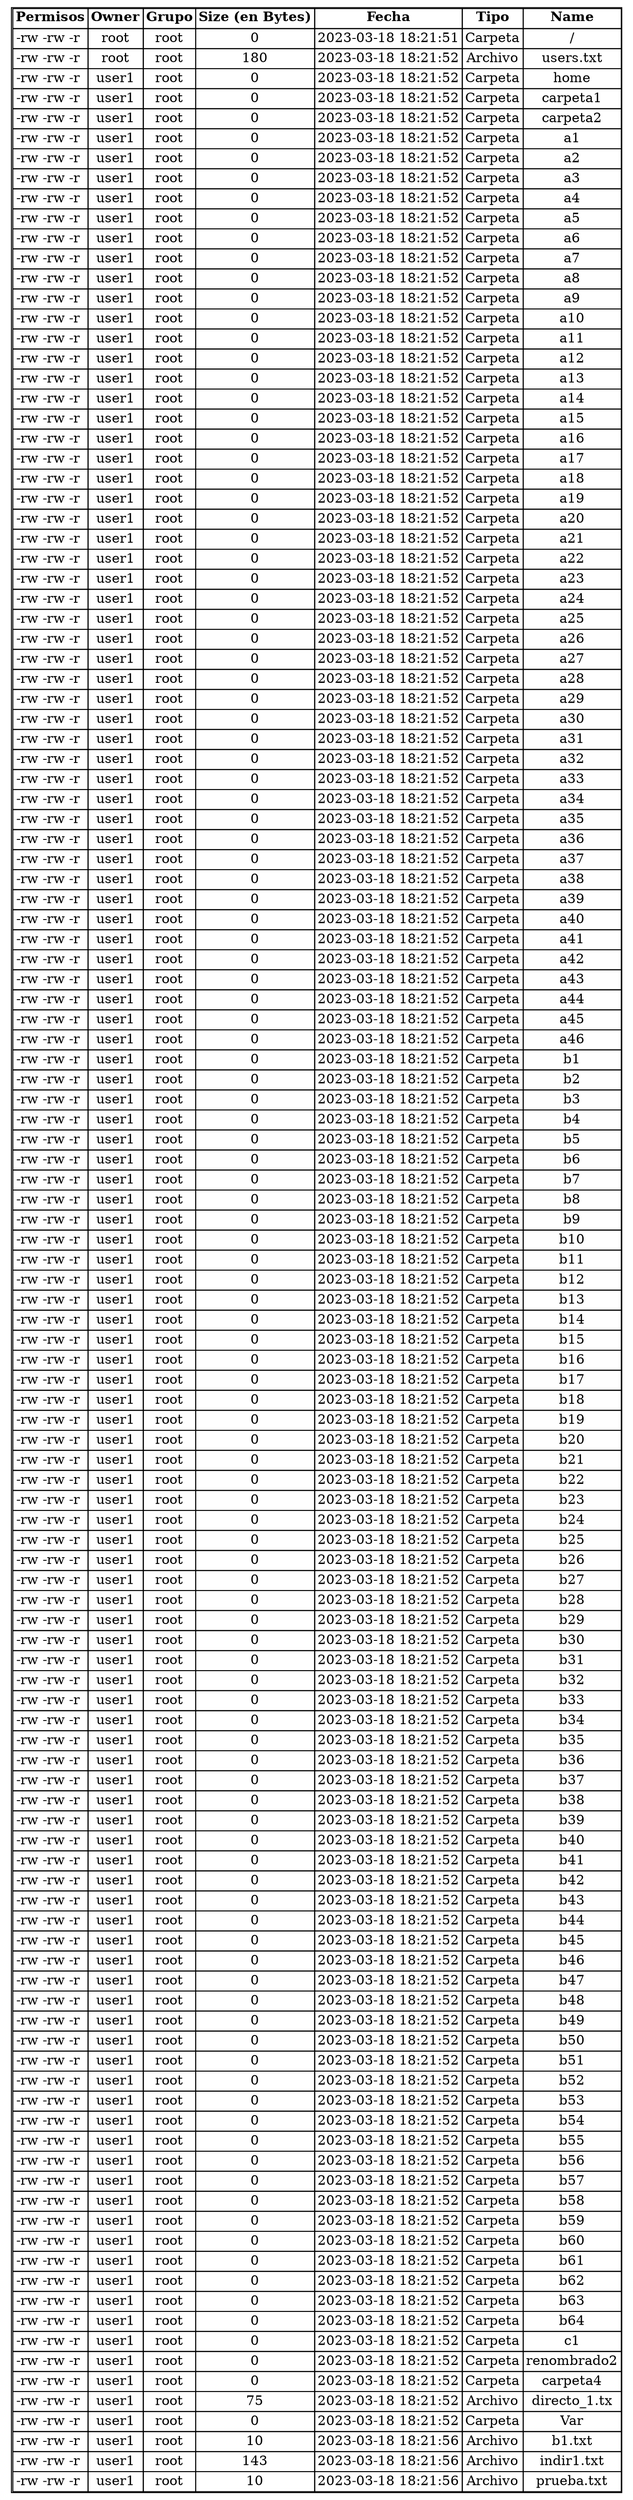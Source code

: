 digraph G {
node[shape=none]
start[label=<<table CELLSPACING="0">
<tr>
<td><b>Permisos</b></td>
<td><b>Owner</b></td>
<td><b>Grupo</b></td>
<td><b>Size (en Bytes)</b></td>
<td><b>Fecha</b></td>
<td><b>Tipo</b></td>
<td><b>Name</b></td>
</tr>
<tr>
<td>-rw -rw -r </td>
<td>root</td>
<td>root</td>
<td>0</td>
<td>2023-03-18 18:21:51</td>
<td>Carpeta</td>
<td>/</td>
</tr>
<tr>
<td>-rw -rw -r </td>
<td>root</td>
<td>root</td>
<td>180</td>
<td>2023-03-18 18:21:52</td>
<td>Archivo</td>
<td>users.txt</td>
</tr><tr>
<td>-rw -rw -r </td>
<td>user1</td>
<td>root</td>
<td>0</td>
<td>2023-03-18 18:21:52</td>
<td>Carpeta</td>
<td>home</td>
</tr>
<tr>
<td>-rw -rw -r </td>
<td>user1</td>
<td>root</td>
<td>0</td>
<td>2023-03-18 18:21:52</td>
<td>Carpeta</td>
<td>carpeta1</td>
</tr>
<tr>
<td>-rw -rw -r </td>
<td>user1</td>
<td>root</td>
<td>0</td>
<td>2023-03-18 18:21:52</td>
<td>Carpeta</td>
<td>carpeta2</td>
</tr>
<tr>
<td>-rw -rw -r </td>
<td>user1</td>
<td>root</td>
<td>0</td>
<td>2023-03-18 18:21:52</td>
<td>Carpeta</td>
<td>a1</td>
</tr>
<tr>
<td>-rw -rw -r </td>
<td>user1</td>
<td>root</td>
<td>0</td>
<td>2023-03-18 18:21:52</td>
<td>Carpeta</td>
<td>a2</td>
</tr>
<tr>
<td>-rw -rw -r </td>
<td>user1</td>
<td>root</td>
<td>0</td>
<td>2023-03-18 18:21:52</td>
<td>Carpeta</td>
<td>a3</td>
</tr>
<tr>
<td>-rw -rw -r </td>
<td>user1</td>
<td>root</td>
<td>0</td>
<td>2023-03-18 18:21:52</td>
<td>Carpeta</td>
<td>a4</td>
</tr>
<tr>
<td>-rw -rw -r </td>
<td>user1</td>
<td>root</td>
<td>0</td>
<td>2023-03-18 18:21:52</td>
<td>Carpeta</td>
<td>a5</td>
</tr>
<tr>
<td>-rw -rw -r </td>
<td>user1</td>
<td>root</td>
<td>0</td>
<td>2023-03-18 18:21:52</td>
<td>Carpeta</td>
<td>a6</td>
</tr>
<tr>
<td>-rw -rw -r </td>
<td>user1</td>
<td>root</td>
<td>0</td>
<td>2023-03-18 18:21:52</td>
<td>Carpeta</td>
<td>a7</td>
</tr>
<tr>
<td>-rw -rw -r </td>
<td>user1</td>
<td>root</td>
<td>0</td>
<td>2023-03-18 18:21:52</td>
<td>Carpeta</td>
<td>a8</td>
</tr>
<tr>
<td>-rw -rw -r </td>
<td>user1</td>
<td>root</td>
<td>0</td>
<td>2023-03-18 18:21:52</td>
<td>Carpeta</td>
<td>a9</td>
</tr>
<tr>
<td>-rw -rw -r </td>
<td>user1</td>
<td>root</td>
<td>0</td>
<td>2023-03-18 18:21:52</td>
<td>Carpeta</td>
<td>a10</td>
</tr>
<tr>
<td>-rw -rw -r </td>
<td>user1</td>
<td>root</td>
<td>0</td>
<td>2023-03-18 18:21:52</td>
<td>Carpeta</td>
<td>a11</td>
</tr>
<tr>
<td>-rw -rw -r </td>
<td>user1</td>
<td>root</td>
<td>0</td>
<td>2023-03-18 18:21:52</td>
<td>Carpeta</td>
<td>a12</td>
</tr>
<tr>
<td>-rw -rw -r </td>
<td>user1</td>
<td>root</td>
<td>0</td>
<td>2023-03-18 18:21:52</td>
<td>Carpeta</td>
<td>a13</td>
</tr>
<tr>
<td>-rw -rw -r </td>
<td>user1</td>
<td>root</td>
<td>0</td>
<td>2023-03-18 18:21:52</td>
<td>Carpeta</td>
<td>a14</td>
</tr>
<tr>
<td>-rw -rw -r </td>
<td>user1</td>
<td>root</td>
<td>0</td>
<td>2023-03-18 18:21:52</td>
<td>Carpeta</td>
<td>a15</td>
</tr>
<tr>
<td>-rw -rw -r </td>
<td>user1</td>
<td>root</td>
<td>0</td>
<td>2023-03-18 18:21:52</td>
<td>Carpeta</td>
<td>a16</td>
</tr>
<tr>
<td>-rw -rw -r </td>
<td>user1</td>
<td>root</td>
<td>0</td>
<td>2023-03-18 18:21:52</td>
<td>Carpeta</td>
<td>a17</td>
</tr>
<tr>
<td>-rw -rw -r </td>
<td>user1</td>
<td>root</td>
<td>0</td>
<td>2023-03-18 18:21:52</td>
<td>Carpeta</td>
<td>a18</td>
</tr>
<tr>
<td>-rw -rw -r </td>
<td>user1</td>
<td>root</td>
<td>0</td>
<td>2023-03-18 18:21:52</td>
<td>Carpeta</td>
<td>a19</td>
</tr>
<tr>
<td>-rw -rw -r </td>
<td>user1</td>
<td>root</td>
<td>0</td>
<td>2023-03-18 18:21:52</td>
<td>Carpeta</td>
<td>a20</td>
</tr>
<tr>
<td>-rw -rw -r </td>
<td>user1</td>
<td>root</td>
<td>0</td>
<td>2023-03-18 18:21:52</td>
<td>Carpeta</td>
<td>a21</td>
</tr>
<tr>
<td>-rw -rw -r </td>
<td>user1</td>
<td>root</td>
<td>0</td>
<td>2023-03-18 18:21:52</td>
<td>Carpeta</td>
<td>a22</td>
</tr>
<tr>
<td>-rw -rw -r </td>
<td>user1</td>
<td>root</td>
<td>0</td>
<td>2023-03-18 18:21:52</td>
<td>Carpeta</td>
<td>a23</td>
</tr>
<tr>
<td>-rw -rw -r </td>
<td>user1</td>
<td>root</td>
<td>0</td>
<td>2023-03-18 18:21:52</td>
<td>Carpeta</td>
<td>a24</td>
</tr>
<tr>
<td>-rw -rw -r </td>
<td>user1</td>
<td>root</td>
<td>0</td>
<td>2023-03-18 18:21:52</td>
<td>Carpeta</td>
<td>a25</td>
</tr>
<tr>
<td>-rw -rw -r </td>
<td>user1</td>
<td>root</td>
<td>0</td>
<td>2023-03-18 18:21:52</td>
<td>Carpeta</td>
<td>a26</td>
</tr>
<tr>
<td>-rw -rw -r </td>
<td>user1</td>
<td>root</td>
<td>0</td>
<td>2023-03-18 18:21:52</td>
<td>Carpeta</td>
<td>a27</td>
</tr>
<tr>
<td>-rw -rw -r </td>
<td>user1</td>
<td>root</td>
<td>0</td>
<td>2023-03-18 18:21:52</td>
<td>Carpeta</td>
<td>a28</td>
</tr>
<tr>
<td>-rw -rw -r </td>
<td>user1</td>
<td>root</td>
<td>0</td>
<td>2023-03-18 18:21:52</td>
<td>Carpeta</td>
<td>a29</td>
</tr>
<tr>
<td>-rw -rw -r </td>
<td>user1</td>
<td>root</td>
<td>0</td>
<td>2023-03-18 18:21:52</td>
<td>Carpeta</td>
<td>a30</td>
</tr>
<tr>
<td>-rw -rw -r </td>
<td>user1</td>
<td>root</td>
<td>0</td>
<td>2023-03-18 18:21:52</td>
<td>Carpeta</td>
<td>a31</td>
</tr>
<tr>
<td>-rw -rw -r </td>
<td>user1</td>
<td>root</td>
<td>0</td>
<td>2023-03-18 18:21:52</td>
<td>Carpeta</td>
<td>a32</td>
</tr>
<tr>
<td>-rw -rw -r </td>
<td>user1</td>
<td>root</td>
<td>0</td>
<td>2023-03-18 18:21:52</td>
<td>Carpeta</td>
<td>a33</td>
</tr>
<tr>
<td>-rw -rw -r </td>
<td>user1</td>
<td>root</td>
<td>0</td>
<td>2023-03-18 18:21:52</td>
<td>Carpeta</td>
<td>a34</td>
</tr>
<tr>
<td>-rw -rw -r </td>
<td>user1</td>
<td>root</td>
<td>0</td>
<td>2023-03-18 18:21:52</td>
<td>Carpeta</td>
<td>a35</td>
</tr>
<tr>
<td>-rw -rw -r </td>
<td>user1</td>
<td>root</td>
<td>0</td>
<td>2023-03-18 18:21:52</td>
<td>Carpeta</td>
<td>a36</td>
</tr>
<tr>
<td>-rw -rw -r </td>
<td>user1</td>
<td>root</td>
<td>0</td>
<td>2023-03-18 18:21:52</td>
<td>Carpeta</td>
<td>a37</td>
</tr>
<tr>
<td>-rw -rw -r </td>
<td>user1</td>
<td>root</td>
<td>0</td>
<td>2023-03-18 18:21:52</td>
<td>Carpeta</td>
<td>a38</td>
</tr>
<tr>
<td>-rw -rw -r </td>
<td>user1</td>
<td>root</td>
<td>0</td>
<td>2023-03-18 18:21:52</td>
<td>Carpeta</td>
<td>a39</td>
</tr>
<tr>
<td>-rw -rw -r </td>
<td>user1</td>
<td>root</td>
<td>0</td>
<td>2023-03-18 18:21:52</td>
<td>Carpeta</td>
<td>a40</td>
</tr>
<tr>
<td>-rw -rw -r </td>
<td>user1</td>
<td>root</td>
<td>0</td>
<td>2023-03-18 18:21:52</td>
<td>Carpeta</td>
<td>a41</td>
</tr>
<tr>
<td>-rw -rw -r </td>
<td>user1</td>
<td>root</td>
<td>0</td>
<td>2023-03-18 18:21:52</td>
<td>Carpeta</td>
<td>a42</td>
</tr>
<tr>
<td>-rw -rw -r </td>
<td>user1</td>
<td>root</td>
<td>0</td>
<td>2023-03-18 18:21:52</td>
<td>Carpeta</td>
<td>a43</td>
</tr>
<tr>
<td>-rw -rw -r </td>
<td>user1</td>
<td>root</td>
<td>0</td>
<td>2023-03-18 18:21:52</td>
<td>Carpeta</td>
<td>a44</td>
</tr>
<tr>
<td>-rw -rw -r </td>
<td>user1</td>
<td>root</td>
<td>0</td>
<td>2023-03-18 18:21:52</td>
<td>Carpeta</td>
<td>a45</td>
</tr>
<tr>
<td>-rw -rw -r </td>
<td>user1</td>
<td>root</td>
<td>0</td>
<td>2023-03-18 18:21:52</td>
<td>Carpeta</td>
<td>a46</td>
</tr>
<tr>
<td>-rw -rw -r </td>
<td>user1</td>
<td>root</td>
<td>0</td>
<td>2023-03-18 18:21:52</td>
<td>Carpeta</td>
<td>b1</td>
</tr>
<tr>
<td>-rw -rw -r </td>
<td>user1</td>
<td>root</td>
<td>0</td>
<td>2023-03-18 18:21:52</td>
<td>Carpeta</td>
<td>b2</td>
</tr>
<tr>
<td>-rw -rw -r </td>
<td>user1</td>
<td>root</td>
<td>0</td>
<td>2023-03-18 18:21:52</td>
<td>Carpeta</td>
<td>b3</td>
</tr>
<tr>
<td>-rw -rw -r </td>
<td>user1</td>
<td>root</td>
<td>0</td>
<td>2023-03-18 18:21:52</td>
<td>Carpeta</td>
<td>b4</td>
</tr>
<tr>
<td>-rw -rw -r </td>
<td>user1</td>
<td>root</td>
<td>0</td>
<td>2023-03-18 18:21:52</td>
<td>Carpeta</td>
<td>b5</td>
</tr>
<tr>
<td>-rw -rw -r </td>
<td>user1</td>
<td>root</td>
<td>0</td>
<td>2023-03-18 18:21:52</td>
<td>Carpeta</td>
<td>b6</td>
</tr>
<tr>
<td>-rw -rw -r </td>
<td>user1</td>
<td>root</td>
<td>0</td>
<td>2023-03-18 18:21:52</td>
<td>Carpeta</td>
<td>b7</td>
</tr>
<tr>
<td>-rw -rw -r </td>
<td>user1</td>
<td>root</td>
<td>0</td>
<td>2023-03-18 18:21:52</td>
<td>Carpeta</td>
<td>b8</td>
</tr>
<tr>
<td>-rw -rw -r </td>
<td>user1</td>
<td>root</td>
<td>0</td>
<td>2023-03-18 18:21:52</td>
<td>Carpeta</td>
<td>b9</td>
</tr>
<tr>
<td>-rw -rw -r </td>
<td>user1</td>
<td>root</td>
<td>0</td>
<td>2023-03-18 18:21:52</td>
<td>Carpeta</td>
<td>b10</td>
</tr>
<tr>
<td>-rw -rw -r </td>
<td>user1</td>
<td>root</td>
<td>0</td>
<td>2023-03-18 18:21:52</td>
<td>Carpeta</td>
<td>b11</td>
</tr>
<tr>
<td>-rw -rw -r </td>
<td>user1</td>
<td>root</td>
<td>0</td>
<td>2023-03-18 18:21:52</td>
<td>Carpeta</td>
<td>b12</td>
</tr>
<tr>
<td>-rw -rw -r </td>
<td>user1</td>
<td>root</td>
<td>0</td>
<td>2023-03-18 18:21:52</td>
<td>Carpeta</td>
<td>b13</td>
</tr>
<tr>
<td>-rw -rw -r </td>
<td>user1</td>
<td>root</td>
<td>0</td>
<td>2023-03-18 18:21:52</td>
<td>Carpeta</td>
<td>b14</td>
</tr>
<tr>
<td>-rw -rw -r </td>
<td>user1</td>
<td>root</td>
<td>0</td>
<td>2023-03-18 18:21:52</td>
<td>Carpeta</td>
<td>b15</td>
</tr>
<tr>
<td>-rw -rw -r </td>
<td>user1</td>
<td>root</td>
<td>0</td>
<td>2023-03-18 18:21:52</td>
<td>Carpeta</td>
<td>b16</td>
</tr>
<tr>
<td>-rw -rw -r </td>
<td>user1</td>
<td>root</td>
<td>0</td>
<td>2023-03-18 18:21:52</td>
<td>Carpeta</td>
<td>b17</td>
</tr>
<tr>
<td>-rw -rw -r </td>
<td>user1</td>
<td>root</td>
<td>0</td>
<td>2023-03-18 18:21:52</td>
<td>Carpeta</td>
<td>b18</td>
</tr>
<tr>
<td>-rw -rw -r </td>
<td>user1</td>
<td>root</td>
<td>0</td>
<td>2023-03-18 18:21:52</td>
<td>Carpeta</td>
<td>b19</td>
</tr>
<tr>
<td>-rw -rw -r </td>
<td>user1</td>
<td>root</td>
<td>0</td>
<td>2023-03-18 18:21:52</td>
<td>Carpeta</td>
<td>b20</td>
</tr>
<tr>
<td>-rw -rw -r </td>
<td>user1</td>
<td>root</td>
<td>0</td>
<td>2023-03-18 18:21:52</td>
<td>Carpeta</td>
<td>b21</td>
</tr>
<tr>
<td>-rw -rw -r </td>
<td>user1</td>
<td>root</td>
<td>0</td>
<td>2023-03-18 18:21:52</td>
<td>Carpeta</td>
<td>b22</td>
</tr>
<tr>
<td>-rw -rw -r </td>
<td>user1</td>
<td>root</td>
<td>0</td>
<td>2023-03-18 18:21:52</td>
<td>Carpeta</td>
<td>b23</td>
</tr>
<tr>
<td>-rw -rw -r </td>
<td>user1</td>
<td>root</td>
<td>0</td>
<td>2023-03-18 18:21:52</td>
<td>Carpeta</td>
<td>b24</td>
</tr>
<tr>
<td>-rw -rw -r </td>
<td>user1</td>
<td>root</td>
<td>0</td>
<td>2023-03-18 18:21:52</td>
<td>Carpeta</td>
<td>b25</td>
</tr>
<tr>
<td>-rw -rw -r </td>
<td>user1</td>
<td>root</td>
<td>0</td>
<td>2023-03-18 18:21:52</td>
<td>Carpeta</td>
<td>b26</td>
</tr>
<tr>
<td>-rw -rw -r </td>
<td>user1</td>
<td>root</td>
<td>0</td>
<td>2023-03-18 18:21:52</td>
<td>Carpeta</td>
<td>b27</td>
</tr>
<tr>
<td>-rw -rw -r </td>
<td>user1</td>
<td>root</td>
<td>0</td>
<td>2023-03-18 18:21:52</td>
<td>Carpeta</td>
<td>b28</td>
</tr>
<tr>
<td>-rw -rw -r </td>
<td>user1</td>
<td>root</td>
<td>0</td>
<td>2023-03-18 18:21:52</td>
<td>Carpeta</td>
<td>b29</td>
</tr>
<tr>
<td>-rw -rw -r </td>
<td>user1</td>
<td>root</td>
<td>0</td>
<td>2023-03-18 18:21:52</td>
<td>Carpeta</td>
<td>b30</td>
</tr>
<tr>
<td>-rw -rw -r </td>
<td>user1</td>
<td>root</td>
<td>0</td>
<td>2023-03-18 18:21:52</td>
<td>Carpeta</td>
<td>b31</td>
</tr>
<tr>
<td>-rw -rw -r </td>
<td>user1</td>
<td>root</td>
<td>0</td>
<td>2023-03-18 18:21:52</td>
<td>Carpeta</td>
<td>b32</td>
</tr>
<tr>
<td>-rw -rw -r </td>
<td>user1</td>
<td>root</td>
<td>0</td>
<td>2023-03-18 18:21:52</td>
<td>Carpeta</td>
<td>b33</td>
</tr>
<tr>
<td>-rw -rw -r </td>
<td>user1</td>
<td>root</td>
<td>0</td>
<td>2023-03-18 18:21:52</td>
<td>Carpeta</td>
<td>b34</td>
</tr>
<tr>
<td>-rw -rw -r </td>
<td>user1</td>
<td>root</td>
<td>0</td>
<td>2023-03-18 18:21:52</td>
<td>Carpeta</td>
<td>b35</td>
</tr>
<tr>
<td>-rw -rw -r </td>
<td>user1</td>
<td>root</td>
<td>0</td>
<td>2023-03-18 18:21:52</td>
<td>Carpeta</td>
<td>b36</td>
</tr>
<tr>
<td>-rw -rw -r </td>
<td>user1</td>
<td>root</td>
<td>0</td>
<td>2023-03-18 18:21:52</td>
<td>Carpeta</td>
<td>b37</td>
</tr>
<tr>
<td>-rw -rw -r </td>
<td>user1</td>
<td>root</td>
<td>0</td>
<td>2023-03-18 18:21:52</td>
<td>Carpeta</td>
<td>b38</td>
</tr>
<tr>
<td>-rw -rw -r </td>
<td>user1</td>
<td>root</td>
<td>0</td>
<td>2023-03-18 18:21:52</td>
<td>Carpeta</td>
<td>b39</td>
</tr>
<tr>
<td>-rw -rw -r </td>
<td>user1</td>
<td>root</td>
<td>0</td>
<td>2023-03-18 18:21:52</td>
<td>Carpeta</td>
<td>b40</td>
</tr>
<tr>
<td>-rw -rw -r </td>
<td>user1</td>
<td>root</td>
<td>0</td>
<td>2023-03-18 18:21:52</td>
<td>Carpeta</td>
<td>b41</td>
</tr>
<tr>
<td>-rw -rw -r </td>
<td>user1</td>
<td>root</td>
<td>0</td>
<td>2023-03-18 18:21:52</td>
<td>Carpeta</td>
<td>b42</td>
</tr>
<tr>
<td>-rw -rw -r </td>
<td>user1</td>
<td>root</td>
<td>0</td>
<td>2023-03-18 18:21:52</td>
<td>Carpeta</td>
<td>b43</td>
</tr>
<tr>
<td>-rw -rw -r </td>
<td>user1</td>
<td>root</td>
<td>0</td>
<td>2023-03-18 18:21:52</td>
<td>Carpeta</td>
<td>b44</td>
</tr>
<tr>
<td>-rw -rw -r </td>
<td>user1</td>
<td>root</td>
<td>0</td>
<td>2023-03-18 18:21:52</td>
<td>Carpeta</td>
<td>b45</td>
</tr>
<tr>
<td>-rw -rw -r </td>
<td>user1</td>
<td>root</td>
<td>0</td>
<td>2023-03-18 18:21:52</td>
<td>Carpeta</td>
<td>b46</td>
</tr>
<tr>
<td>-rw -rw -r </td>
<td>user1</td>
<td>root</td>
<td>0</td>
<td>2023-03-18 18:21:52</td>
<td>Carpeta</td>
<td>b47</td>
</tr>
<tr>
<td>-rw -rw -r </td>
<td>user1</td>
<td>root</td>
<td>0</td>
<td>2023-03-18 18:21:52</td>
<td>Carpeta</td>
<td>b48</td>
</tr>
<tr>
<td>-rw -rw -r </td>
<td>user1</td>
<td>root</td>
<td>0</td>
<td>2023-03-18 18:21:52</td>
<td>Carpeta</td>
<td>b49</td>
</tr>
<tr>
<td>-rw -rw -r </td>
<td>user1</td>
<td>root</td>
<td>0</td>
<td>2023-03-18 18:21:52</td>
<td>Carpeta</td>
<td>b50</td>
</tr>
<tr>
<td>-rw -rw -r </td>
<td>user1</td>
<td>root</td>
<td>0</td>
<td>2023-03-18 18:21:52</td>
<td>Carpeta</td>
<td>b51</td>
</tr>
<tr>
<td>-rw -rw -r </td>
<td>user1</td>
<td>root</td>
<td>0</td>
<td>2023-03-18 18:21:52</td>
<td>Carpeta</td>
<td>b52</td>
</tr>
<tr>
<td>-rw -rw -r </td>
<td>user1</td>
<td>root</td>
<td>0</td>
<td>2023-03-18 18:21:52</td>
<td>Carpeta</td>
<td>b53</td>
</tr>
<tr>
<td>-rw -rw -r </td>
<td>user1</td>
<td>root</td>
<td>0</td>
<td>2023-03-18 18:21:52</td>
<td>Carpeta</td>
<td>b54</td>
</tr>
<tr>
<td>-rw -rw -r </td>
<td>user1</td>
<td>root</td>
<td>0</td>
<td>2023-03-18 18:21:52</td>
<td>Carpeta</td>
<td>b55</td>
</tr>
<tr>
<td>-rw -rw -r </td>
<td>user1</td>
<td>root</td>
<td>0</td>
<td>2023-03-18 18:21:52</td>
<td>Carpeta</td>
<td>b56</td>
</tr>
<tr>
<td>-rw -rw -r </td>
<td>user1</td>
<td>root</td>
<td>0</td>
<td>2023-03-18 18:21:52</td>
<td>Carpeta</td>
<td>b57</td>
</tr>
<tr>
<td>-rw -rw -r </td>
<td>user1</td>
<td>root</td>
<td>0</td>
<td>2023-03-18 18:21:52</td>
<td>Carpeta</td>
<td>b58</td>
</tr>
<tr>
<td>-rw -rw -r </td>
<td>user1</td>
<td>root</td>
<td>0</td>
<td>2023-03-18 18:21:52</td>
<td>Carpeta</td>
<td>b59</td>
</tr>
<tr>
<td>-rw -rw -r </td>
<td>user1</td>
<td>root</td>
<td>0</td>
<td>2023-03-18 18:21:52</td>
<td>Carpeta</td>
<td>b60</td>
</tr>
<tr>
<td>-rw -rw -r </td>
<td>user1</td>
<td>root</td>
<td>0</td>
<td>2023-03-18 18:21:52</td>
<td>Carpeta</td>
<td>b61</td>
</tr>
<tr>
<td>-rw -rw -r </td>
<td>user1</td>
<td>root</td>
<td>0</td>
<td>2023-03-18 18:21:52</td>
<td>Carpeta</td>
<td>b62</td>
</tr>
<tr>
<td>-rw -rw -r </td>
<td>user1</td>
<td>root</td>
<td>0</td>
<td>2023-03-18 18:21:52</td>
<td>Carpeta</td>
<td>b63</td>
</tr>
<tr>
<td>-rw -rw -r </td>
<td>user1</td>
<td>root</td>
<td>0</td>
<td>2023-03-18 18:21:52</td>
<td>Carpeta</td>
<td>b64</td>
</tr>
<tr>
<td>-rw -rw -r </td>
<td>user1</td>
<td>root</td>
<td>0</td>
<td>2023-03-18 18:21:52</td>
<td>Carpeta</td>
<td>c1</td>
</tr>
<tr>
<td>-rw -rw -r </td>
<td>user1</td>
<td>root</td>
<td>0</td>
<td>2023-03-18 18:21:52</td>
<td>Carpeta</td>
<td>renombrado2</td>
</tr>
<tr>
<td>-rw -rw -r </td>
<td>user1</td>
<td>root</td>
<td>0</td>
<td>2023-03-18 18:21:52</td>
<td>Carpeta</td>
<td>carpeta4</td>
</tr>
<tr>
<td>-rw -rw -r </td>
<td>user1</td>
<td>root</td>
<td>75</td>
<td>2023-03-18 18:21:52</td>
<td>Archivo</td>
<td>directo_1.tx</td>
</tr><tr>
<td>-rw -rw -r </td>
<td>user1</td>
<td>root</td>
<td>0</td>
<td>2023-03-18 18:21:52</td>
<td>Carpeta</td>
<td>Var</td>
</tr>
<tr>
<td>-rw -rw -r </td>
<td>user1</td>
<td>root</td>
<td>10</td>
<td>2023-03-18 18:21:56</td>
<td>Archivo</td>
<td>b1.txt</td>
</tr><tr>
<td>-rw -rw -r </td>
<td>user1</td>
<td>root</td>
<td>143</td>
<td>2023-03-18 18:21:56</td>
<td>Archivo</td>
<td>indir1.txt</td>
</tr><tr>
<td>-rw -rw -r </td>
<td>user1</td>
<td>root</td>
<td>10</td>
<td>2023-03-18 18:21:56</td>
<td>Archivo</td>
<td>prueba.txt</td>
</tr>"</table>>]}